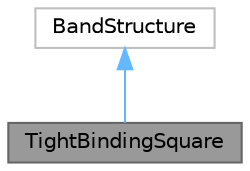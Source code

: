digraph "TightBindingSquare"
{
 // INTERACTIVE_SVG=YES
 // LATEX_PDF_SIZE
  bgcolor="transparent";
  edge [fontname=Helvetica,fontsize=10,labelfontname=Helvetica,labelfontsize=10];
  node [fontname=Helvetica,fontsize=10,shape=box,height=0.2,width=0.4];
  Node1 [id="Node000001",label="TightBindingSquare",height=0.2,width=0.4,color="gray40", fillcolor="grey60", style="filled", fontcolor="black",tooltip=" "];
  Node2 -> Node1 [id="edge2_Node000001_Node000002",dir="back",color="steelblue1",style="solid",tooltip=" "];
  Node2 [id="Node000002",label="BandStructure",height=0.2,width=0.4,color="grey75", fillcolor="white", style="filled",URL="$class_band_structure.html",tooltip=" "];
}
